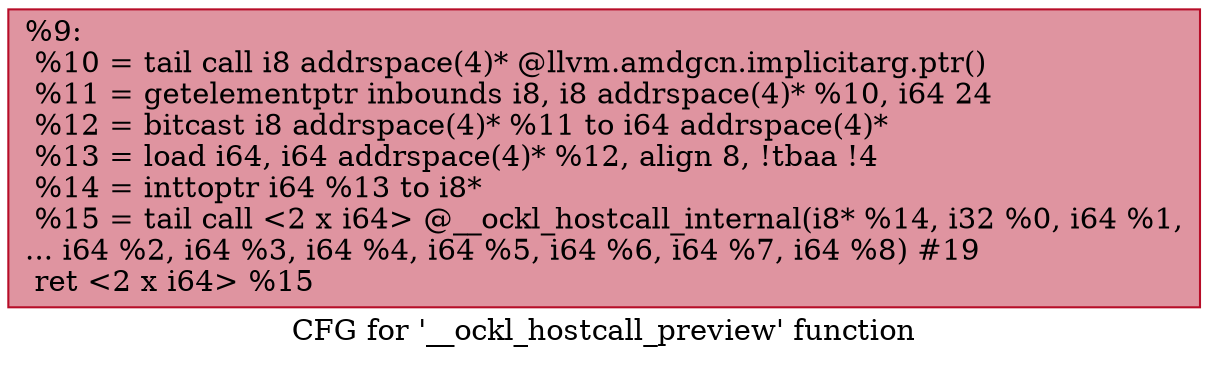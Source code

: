 digraph "CFG for '__ockl_hostcall_preview' function" {
	label="CFG for '__ockl_hostcall_preview' function";

	Node0x563aa6b7d0e0 [shape=record,color="#b70d28ff", style=filled, fillcolor="#b70d2870",label="{%9:\l  %10 = tail call i8 addrspace(4)* @llvm.amdgcn.implicitarg.ptr()\l  %11 = getelementptr inbounds i8, i8 addrspace(4)* %10, i64 24\l  %12 = bitcast i8 addrspace(4)* %11 to i64 addrspace(4)*\l  %13 = load i64, i64 addrspace(4)* %12, align 8, !tbaa !4\l  %14 = inttoptr i64 %13 to i8*\l  %15 = tail call \<2 x i64\> @__ockl_hostcall_internal(i8* %14, i32 %0, i64 %1,\l... i64 %2, i64 %3, i64 %4, i64 %5, i64 %6, i64 %7, i64 %8) #19\l  ret \<2 x i64\> %15\l}"];
}
